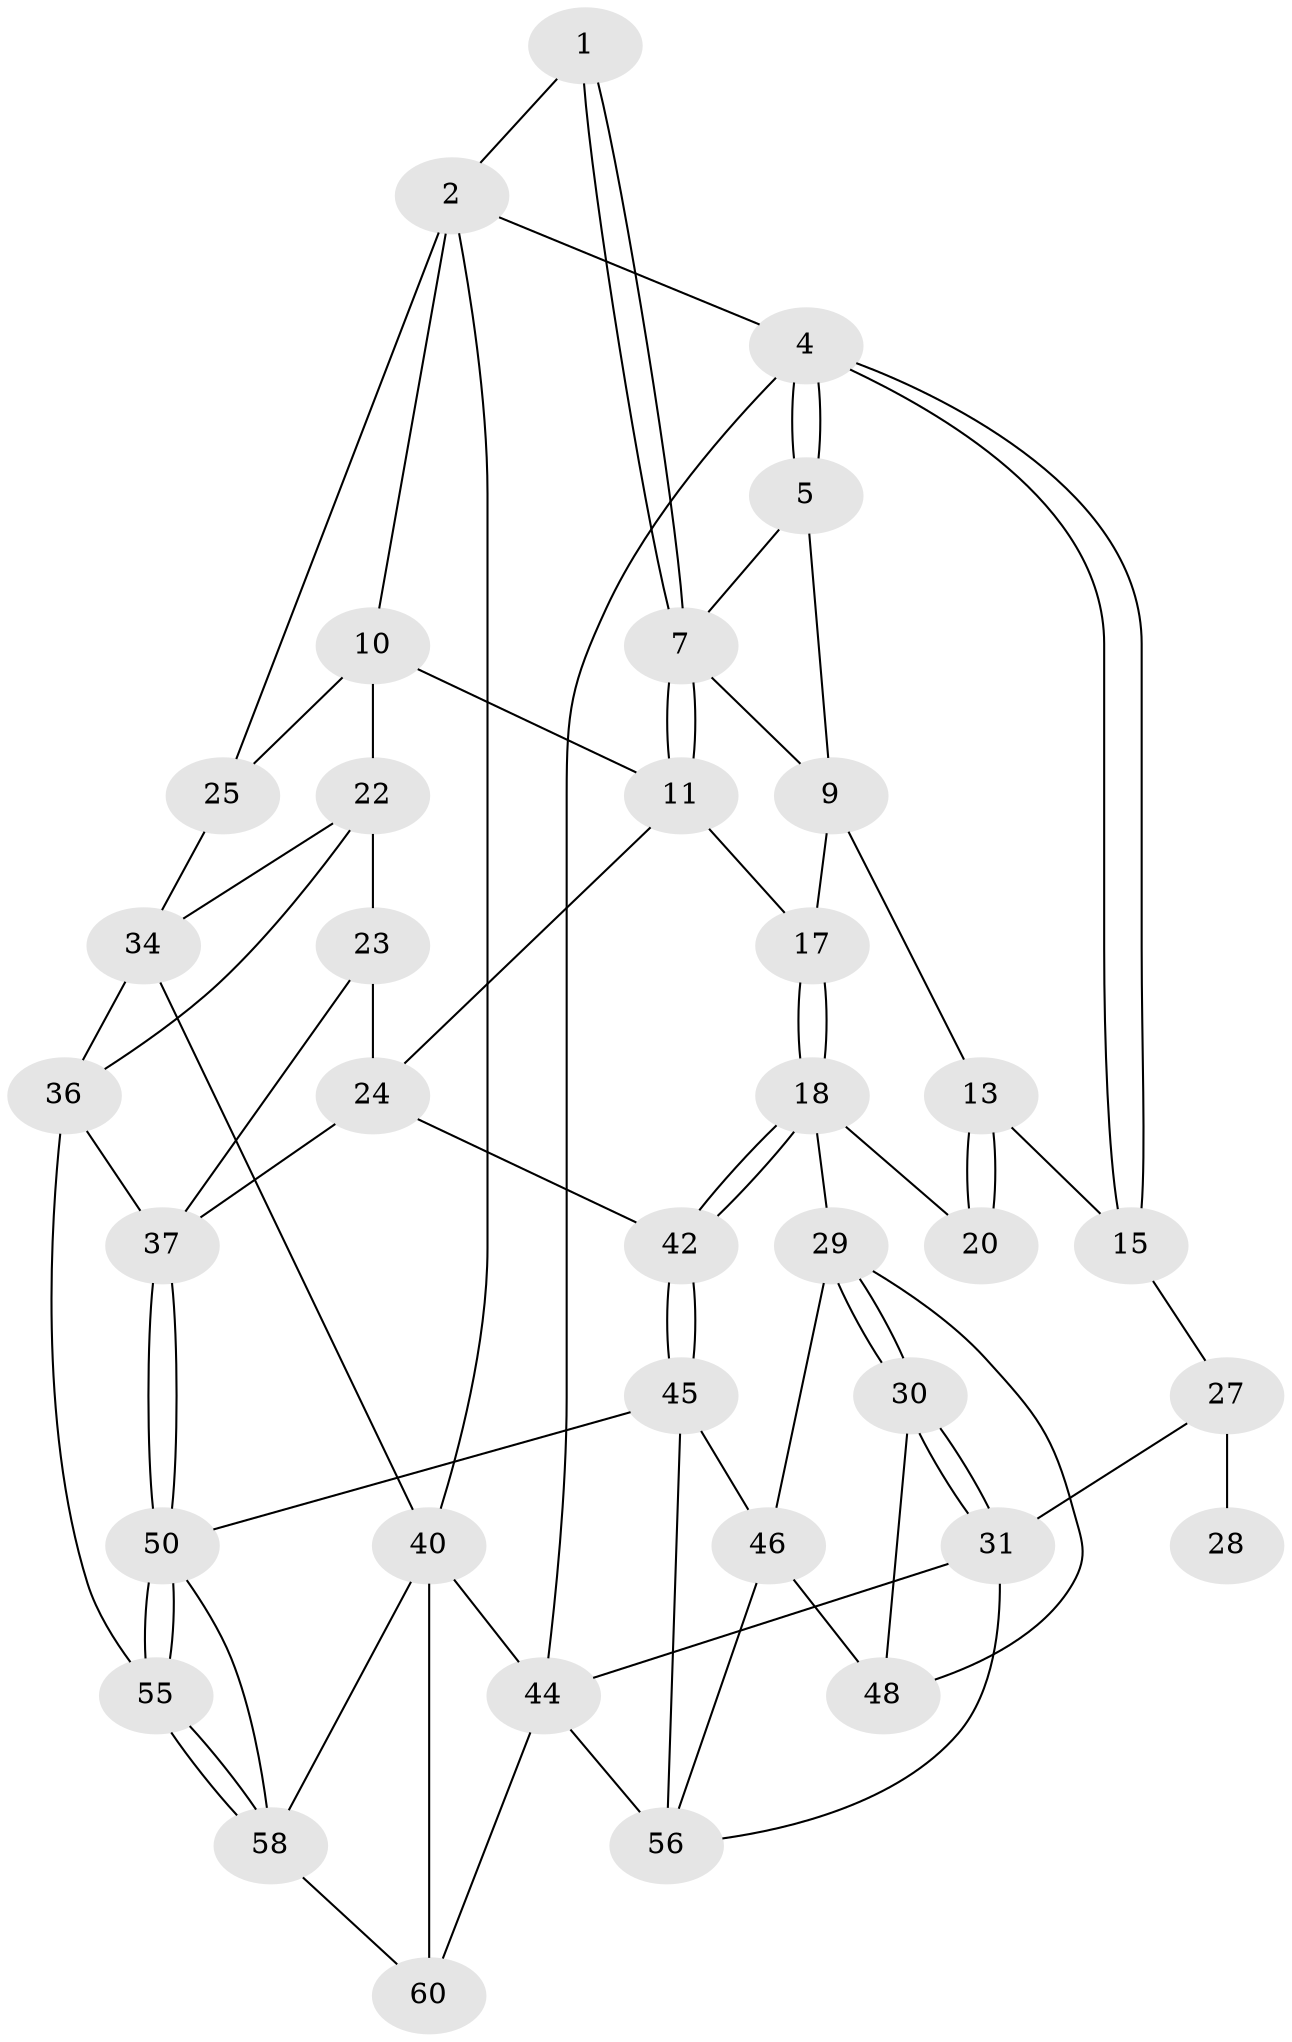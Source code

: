 // Generated by graph-tools (version 1.1) at 2025/24/03/03/25 07:24:37]
// undirected, 36 vertices, 77 edges
graph export_dot {
graph [start="1"]
  node [color=gray90,style=filled];
  1 [pos="+0.6630012242140515+0"];
  2 [pos="+0.8630339655810725+0",super="+3"];
  4 [pos="+0+0"];
  5 [pos="+0.09488910272830305+0",super="+6"];
  7 [pos="+0.5313153233943643+0.24725666211825176",super="+8"];
  9 [pos="+0.22239430394903373+0.19502964548927684",super="+12"];
  10 [pos="+0.6696192949916545+0.3039986944117859",super="+21"];
  11 [pos="+0.5378685251971819+0.2577809908073535",super="+16"];
  13 [pos="+0.013210922562552407+0.24197742900255467",super="+14"];
  15 [pos="+0+0.2060642861316997"];
  17 [pos="+0.28332013539807893+0.429763041023675"];
  18 [pos="+0.2566266872672289+0.4651547527314291",super="+19"];
  20 [pos="+0.12148211477997022+0.42840786314600293",super="+26"];
  22 [pos="+0.6992182692722647+0.36646956977736395",super="+35"];
  23 [pos="+0.6858643003125108+0.385449426558633"];
  24 [pos="+0.45976661008365327+0.48907232679331",super="+39"];
  25 [pos="+1+0"];
  27 [pos="+0+0.3697969200737676",super="+33"];
  28 [pos="+0.10117470141569053+0.42777120930116574"];
  29 [pos="+0.2282248221493211+0.5044795828965515",super="+47"];
  30 [pos="+0+0.6787529551998532",super="+49"];
  31 [pos="+0+0.7208428753540201",super="+32"];
  34 [pos="+1+0.24931889093887874",super="+41"];
  36 [pos="+0.8707119425866178+0.5766390501112353",super="+43"];
  37 [pos="+0.6610153836349792+0.6780901835145712",super="+38"];
  40 [pos="+1+1",super="+62"];
  42 [pos="+0.4673063315008426+0.6556859946271991"];
  44 [pos="+0+1",super="+61"];
  45 [pos="+0.43810377704969256+0.7058956687494365",super="+52"];
  46 [pos="+0.4375158115016339+0.7062292063353572",super="+54"];
  48 [pos="+0.2512388855883441+0.670542190406621",super="+53"];
  50 [pos="+0.6633293085403072+0.7066163221666588",super="+51"];
  55 [pos="+0.8985912045715994+0.785008239547141"];
  56 [pos="+0.34466019939133574+1",super="+57"];
  58 [pos="+0.8508801324391134+0.8523668161544358",super="+59"];
  60 [pos="+0.6671865684086364+1"];
  1 -- 2;
  1 -- 7;
  1 -- 7;
  2 -- 10;
  2 -- 40;
  2 -- 25;
  2 -- 4;
  4 -- 5;
  4 -- 5;
  4 -- 15;
  4 -- 15;
  4 -- 44;
  5 -- 9;
  5 -- 7;
  7 -- 11;
  7 -- 11;
  7 -- 9;
  9 -- 13;
  9 -- 17;
  10 -- 11;
  10 -- 25;
  10 -- 22;
  11 -- 24;
  11 -- 17;
  13 -- 20 [weight=2];
  13 -- 20;
  13 -- 15;
  15 -- 27;
  17 -- 18;
  17 -- 18;
  18 -- 42;
  18 -- 42;
  18 -- 20;
  18 -- 29;
  22 -- 23;
  22 -- 34;
  22 -- 36;
  23 -- 24;
  23 -- 37;
  24 -- 42;
  24 -- 37;
  25 -- 34;
  27 -- 28 [weight=2];
  27 -- 31;
  29 -- 30;
  29 -- 30;
  29 -- 48;
  29 -- 46;
  30 -- 31;
  30 -- 31;
  30 -- 48 [weight=2];
  31 -- 44;
  31 -- 56;
  34 -- 40;
  34 -- 36;
  36 -- 37;
  36 -- 55;
  37 -- 50;
  37 -- 50;
  40 -- 44;
  40 -- 58;
  40 -- 60;
  42 -- 45;
  42 -- 45;
  44 -- 56;
  44 -- 60;
  45 -- 46;
  45 -- 56;
  45 -- 50;
  46 -- 48;
  46 -- 56;
  50 -- 55;
  50 -- 55;
  50 -- 58;
  55 -- 58;
  55 -- 58;
  58 -- 60;
}
